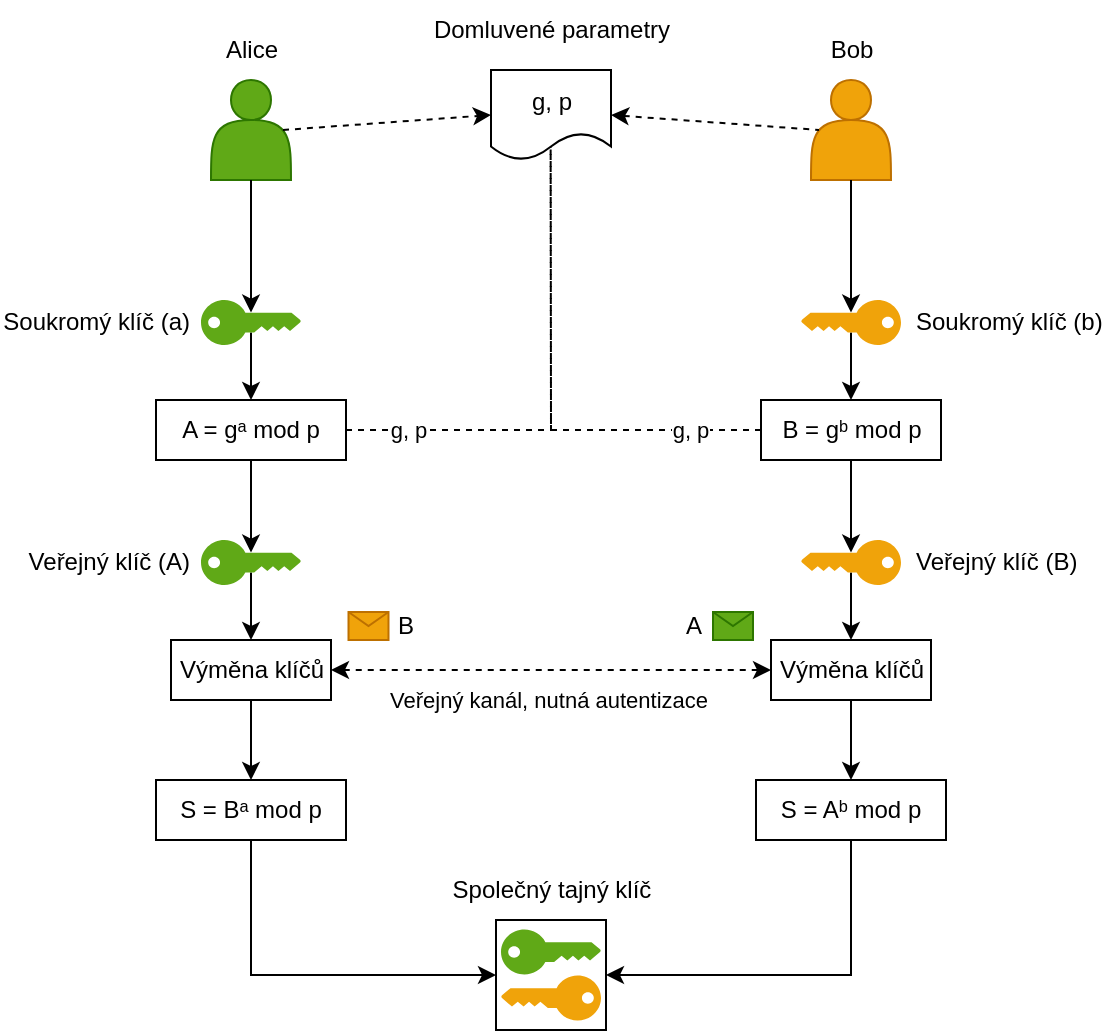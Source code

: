 <mxfile version="23.0.2" type="device">
  <diagram name="Stránka-1" id="UcgAVsdWYJ2KVhSOeVh8">
    <mxGraphModel dx="1434" dy="844" grid="1" gridSize="10" guides="1" tooltips="1" connect="1" arrows="1" fold="1" page="1" pageScale="1" pageWidth="827" pageHeight="1169" math="0" shadow="0">
      <root>
        <mxCell id="0" />
        <mxCell id="1" parent="0" />
        <mxCell id="MKR4KYmzTDLIVdrxSzQh-5" value="" style="shape=actor;whiteSpace=wrap;html=1;fillColor=#60a917;fontColor=#000000;strokeColor=#2D7600;" parent="1" vertex="1">
          <mxGeometry x="243.5" y="160" width="40" height="50" as="geometry" />
        </mxCell>
        <mxCell id="MKR4KYmzTDLIVdrxSzQh-6" value="" style="shape=actor;whiteSpace=wrap;html=1;fillColor=#f0a30a;fontColor=#000000;strokeColor=#BD7000;" parent="1" vertex="1">
          <mxGeometry x="543.5" y="160" width="40" height="50" as="geometry" />
        </mxCell>
        <mxCell id="MKR4KYmzTDLIVdrxSzQh-7" value="Alice" style="text;html=1;strokeColor=none;fillColor=none;align=center;verticalAlign=middle;whiteSpace=wrap;rounded=0;fontColor=#000000;" parent="1" vertex="1">
          <mxGeometry x="233.5" y="130" width="60" height="30" as="geometry" />
        </mxCell>
        <mxCell id="MKR4KYmzTDLIVdrxSzQh-8" value="Bob" style="text;html=1;strokeColor=none;fillColor=none;align=center;verticalAlign=middle;whiteSpace=wrap;rounded=0;fontColor=#000000;" parent="1" vertex="1">
          <mxGeometry x="533.5" y="130" width="60" height="30" as="geometry" />
        </mxCell>
        <mxCell id="T-o_jYCseWVHo9NFup5D-1" value="g, p" style="shape=document;whiteSpace=wrap;html=1;boundedLbl=1;fontColor=#000000;" parent="1" vertex="1">
          <mxGeometry x="383.5" y="155" width="60" height="45" as="geometry" />
        </mxCell>
        <mxCell id="T-o_jYCseWVHo9NFup5D-2" value="Domluvené parametry" style="text;html=1;strokeColor=none;fillColor=none;align=center;verticalAlign=middle;whiteSpace=wrap;rounded=0;fontColor=#000000;" parent="1" vertex="1">
          <mxGeometry x="343.5" y="120" width="140" height="30" as="geometry" />
        </mxCell>
        <mxCell id="T-o_jYCseWVHo9NFup5D-4" value="" style="endArrow=none;dashed=1;html=1;rounded=0;entryX=0.1;entryY=0.5;entryDx=0;entryDy=0;exitX=1;exitY=0.5;exitDx=0;exitDy=0;entryPerimeter=0;endFill=0;startArrow=classic;startFill=1;fontColor=#000000;" parent="1" source="T-o_jYCseWVHo9NFup5D-1" target="MKR4KYmzTDLIVdrxSzQh-6" edge="1">
          <mxGeometry width="50" height="50" relative="1" as="geometry">
            <mxPoint x="353.5" y="270" as="sourcePoint" />
            <mxPoint x="403.5" y="220" as="targetPoint" />
          </mxGeometry>
        </mxCell>
        <mxCell id="T-o_jYCseWVHo9NFup5D-5" value="" style="endArrow=classic;dashed=1;html=1;rounded=0;exitX=0.9;exitY=0.5;exitDx=0;exitDy=0;exitPerimeter=0;entryX=0;entryY=0.5;entryDx=0;entryDy=0;endFill=1;fontColor=#000000;" parent="1" source="MKR4KYmzTDLIVdrxSzQh-5" target="T-o_jYCseWVHo9NFup5D-1" edge="1">
          <mxGeometry width="50" height="50" relative="1" as="geometry">
            <mxPoint x="353.5" y="270" as="sourcePoint" />
            <mxPoint x="403.5" y="220" as="targetPoint" />
          </mxGeometry>
        </mxCell>
        <mxCell id="T-o_jYCseWVHo9NFup5D-14" style="edgeStyle=orthogonalEdgeStyle;rounded=0;orthogonalLoop=1;jettySize=auto;html=1;exitX=0.5;exitY=0.72;exitDx=0;exitDy=0;exitPerimeter=0;entryX=0.5;entryY=0;entryDx=0;entryDy=0;fontColor=#000000;" parent="1" source="T-o_jYCseWVHo9NFup5D-6" edge="1">
          <mxGeometry relative="1" as="geometry">
            <mxPoint x="263.5" y="320" as="targetPoint" />
          </mxGeometry>
        </mxCell>
        <mxCell id="T-o_jYCseWVHo9NFup5D-6" value="Soukromý klíč (a)" style="points=[[0,0.5,0],[0.24,0,0],[0.5,0.28,0],[0.995,0.475,0],[0.5,0.72,0],[0.24,1,0]];verticalLabelPosition=middle;sketch=0;html=1;verticalAlign=middle;aspect=fixed;align=right;pointerEvents=1;shape=mxgraph.cisco19.key;fillColor=#60a917;strokeColor=#2D7600;fontColor=#000000;labelPosition=left;spacingRight=5;spacingLeft=5;" parent="1" vertex="1">
          <mxGeometry x="238.5" y="270" width="50" height="22.5" as="geometry" />
        </mxCell>
        <mxCell id="T-o_jYCseWVHo9NFup5D-7" value="" style="endArrow=none;html=1;rounded=0;entryX=0.5;entryY=1;entryDx=0;entryDy=0;exitX=0.5;exitY=0.28;exitDx=0;exitDy=0;exitPerimeter=0;endFill=0;startArrow=classic;startFill=1;fontColor=#000000;" parent="1" source="T-o_jYCseWVHo9NFup5D-6" target="MKR4KYmzTDLIVdrxSzQh-5" edge="1">
          <mxGeometry width="50" height="50" relative="1" as="geometry">
            <mxPoint x="203.5" y="370" as="sourcePoint" />
            <mxPoint x="253.5" y="320" as="targetPoint" />
          </mxGeometry>
        </mxCell>
        <mxCell id="T-o_jYCseWVHo9NFup5D-15" style="edgeStyle=orthogonalEdgeStyle;rounded=0;orthogonalLoop=1;jettySize=auto;html=1;exitX=0.5;exitY=0.72;exitDx=0;exitDy=0;exitPerimeter=0;entryX=0.5;entryY=0;entryDx=0;entryDy=0;fontColor=#000000;" parent="1" source="T-o_jYCseWVHo9NFup5D-8" edge="1">
          <mxGeometry relative="1" as="geometry">
            <mxPoint x="563.5" y="320" as="targetPoint" />
          </mxGeometry>
        </mxCell>
        <mxCell id="T-o_jYCseWVHo9NFup5D-8" value="&lt;font style=&quot;font-size: 12px;&quot;&gt;Soukromý klíč (b)&lt;/font&gt;" style="points=[[0,0.5,0],[0.24,0,0],[0.5,0.28,0],[0.995,0.475,0],[0.5,0.72,0],[0.24,1,0]];verticalLabelPosition=middle;sketch=0;html=1;verticalAlign=middle;aspect=fixed;align=left;pointerEvents=1;shape=mxgraph.cisco19.key;fillColor=#f0a30a;strokeColor=#BD7000;fontColor=#000000;labelPosition=right;fontSize=12;spacingRight=5;spacingLeft=5;flipH=1;" parent="1" vertex="1">
          <mxGeometry x="538.5" y="270" width="50" height="22.5" as="geometry" />
        </mxCell>
        <mxCell id="T-o_jYCseWVHo9NFup5D-9" style="edgeStyle=orthogonalEdgeStyle;rounded=0;orthogonalLoop=1;jettySize=auto;html=1;exitX=0.5;exitY=1;exitDx=0;exitDy=0;entryX=0.5;entryY=0.28;entryDx=0;entryDy=0;entryPerimeter=0;endArrow=classic;endFill=1;fontColor=#000000;" parent="1" source="MKR4KYmzTDLIVdrxSzQh-6" target="T-o_jYCseWVHo9NFup5D-8" edge="1">
          <mxGeometry relative="1" as="geometry" />
        </mxCell>
        <mxCell id="T-o_jYCseWVHo9NFup5D-18" value="" style="endArrow=none;dashed=1;html=1;rounded=0;entryX=0.497;entryY=0.884;entryDx=0;entryDy=0;entryPerimeter=0;exitX=1;exitY=0.5;exitDx=0;exitDy=0;fontColor=#000000;" parent="1" source="T-o_jYCseWVHo9NFup5D-19" target="T-o_jYCseWVHo9NFup5D-1" edge="1">
          <mxGeometry width="50" height="50" relative="1" as="geometry">
            <mxPoint x="323.5" y="315" as="sourcePoint" />
            <mxPoint x="363.5" y="280" as="targetPoint" />
            <Array as="points">
              <mxPoint x="413.5" y="335" />
            </Array>
          </mxGeometry>
        </mxCell>
        <mxCell id="T-o_jYCseWVHo9NFup5D-23" value="g, p" style="edgeLabel;html=1;align=center;verticalAlign=middle;resizable=0;points=[];fontColor=#000000;" parent="T-o_jYCseWVHo9NFup5D-18" vertex="1" connectable="0">
          <mxGeometry x="-0.631" y="-1" relative="1" as="geometry">
            <mxPoint x="-14" y="-1" as="offset" />
          </mxGeometry>
        </mxCell>
        <mxCell id="T-o_jYCseWVHo9NFup5D-19" value="A = gᵃ mod p" style="rounded=0;whiteSpace=wrap;html=1;fontColor=#000000;" parent="1" vertex="1">
          <mxGeometry x="216" y="320" width="95" height="30" as="geometry" />
        </mxCell>
        <mxCell id="T-o_jYCseWVHo9NFup5D-20" value="B = gᵇ mod p" style="rounded=0;whiteSpace=wrap;html=1;fontColor=#000000;" parent="1" vertex="1">
          <mxGeometry x="518.5" y="320" width="90" height="30" as="geometry" />
        </mxCell>
        <mxCell id="T-o_jYCseWVHo9NFup5D-39" style="edgeStyle=orthogonalEdgeStyle;rounded=0;orthogonalLoop=1;jettySize=auto;html=1;exitX=0.5;exitY=0.72;exitDx=0;exitDy=0;exitPerimeter=0;entryX=0.5;entryY=0;entryDx=0;entryDy=0;fontColor=#000000;" parent="1" source="T-o_jYCseWVHo9NFup5D-28" target="T-o_jYCseWVHo9NFup5D-38" edge="1">
          <mxGeometry relative="1" as="geometry" />
        </mxCell>
        <mxCell id="T-o_jYCseWVHo9NFup5D-28" value="&lt;font style=&quot;font-size: 12px;&quot;&gt;Veřejný klíč (B)&lt;/font&gt;" style="points=[[0,0.5,0],[0.24,0,0],[0.5,0.28,0],[0.995,0.475,0],[0.5,0.72,0],[0.24,1,0]];verticalLabelPosition=middle;sketch=0;html=1;verticalAlign=middle;aspect=fixed;align=left;pointerEvents=1;shape=mxgraph.cisco19.key;fillColor=#f0a30a;strokeColor=#BD7000;fontColor=#000000;labelPosition=right;fontSize=12;spacingRight=5;spacingLeft=5;flipV=0;flipH=1;" parent="1" vertex="1">
          <mxGeometry x="538.5" y="390" width="50" height="22.5" as="geometry" />
        </mxCell>
        <mxCell id="T-o_jYCseWVHo9NFup5D-21" value="" style="endArrow=none;dashed=1;html=1;rounded=0;entryX=0.497;entryY=0.858;entryDx=0;entryDy=0;entryPerimeter=0;exitX=0;exitY=0.5;exitDx=0;exitDy=0;fontColor=#000000;" parent="1" source="T-o_jYCseWVHo9NFup5D-20" target="T-o_jYCseWVHo9NFup5D-1" edge="1">
          <mxGeometry width="50" height="50" relative="1" as="geometry">
            <mxPoint x="363.5" y="310" as="sourcePoint" />
            <mxPoint x="413.5" y="260" as="targetPoint" />
            <Array as="points">
              <mxPoint x="413.5" y="335" />
            </Array>
          </mxGeometry>
        </mxCell>
        <mxCell id="T-o_jYCseWVHo9NFup5D-24" value="g, p" style="edgeLabel;html=1;align=center;verticalAlign=middle;resizable=0;points=[];fontColor=#000000;" parent="T-o_jYCseWVHo9NFup5D-21" vertex="1" connectable="0">
          <mxGeometry x="-0.72" y="2" relative="1" as="geometry">
            <mxPoint x="-1" y="-2" as="offset" />
          </mxGeometry>
        </mxCell>
        <mxCell id="T-o_jYCseWVHo9NFup5D-40" style="edgeStyle=orthogonalEdgeStyle;rounded=0;orthogonalLoop=1;jettySize=auto;html=1;exitX=0.5;exitY=0.72;exitDx=0;exitDy=0;exitPerimeter=0;entryX=0.5;entryY=0;entryDx=0;entryDy=0;fontColor=#000000;" parent="1" source="T-o_jYCseWVHo9NFup5D-26" target="T-o_jYCseWVHo9NFup5D-37" edge="1">
          <mxGeometry relative="1" as="geometry" />
        </mxCell>
        <mxCell id="T-o_jYCseWVHo9NFup5D-26" value="Veřejný klíč (A)" style="points=[[0,0.5,0],[0.24,0,0],[0.5,0.28,0],[0.995,0.475,0],[0.5,0.72,0],[0.24,1,0]];verticalLabelPosition=middle;sketch=0;html=1;verticalAlign=middle;aspect=fixed;align=right;pointerEvents=1;shape=mxgraph.cisco19.key;fillColor=#60a917;strokeColor=#2D7600;fontColor=#000000;labelPosition=left;spacingRight=5;spacingLeft=5;" parent="1" vertex="1">
          <mxGeometry x="238.5" y="390" width="50" height="22.5" as="geometry" />
        </mxCell>
        <mxCell id="T-o_jYCseWVHo9NFup5D-29" style="edgeStyle=orthogonalEdgeStyle;rounded=0;orthogonalLoop=1;jettySize=auto;html=1;exitX=0.5;exitY=1;exitDx=0;exitDy=0;entryX=0.5;entryY=0.28;entryDx=0;entryDy=0;entryPerimeter=0;fontColor=#000000;" parent="1" source="T-o_jYCseWVHo9NFup5D-20" target="T-o_jYCseWVHo9NFup5D-28" edge="1">
          <mxGeometry relative="1" as="geometry" />
        </mxCell>
        <mxCell id="T-o_jYCseWVHo9NFup5D-53" style="edgeStyle=orthogonalEdgeStyle;rounded=0;orthogonalLoop=1;jettySize=auto;html=1;exitX=0.5;exitY=1;exitDx=0;exitDy=0;entryX=0;entryY=0.5;entryDx=0;entryDy=0;fontColor=#000000;" parent="1" source="T-o_jYCseWVHo9NFup5D-35" target="T-o_jYCseWVHo9NFup5D-50" edge="1">
          <mxGeometry relative="1" as="geometry" />
        </mxCell>
        <mxCell id="T-o_jYCseWVHo9NFup5D-35" value="S = Bᵃ mod p" style="rounded=0;whiteSpace=wrap;fontColor=#000000;" parent="1" vertex="1">
          <mxGeometry x="216" y="510" width="95" height="30" as="geometry" />
        </mxCell>
        <mxCell id="T-o_jYCseWVHo9NFup5D-36" style="edgeStyle=orthogonalEdgeStyle;rounded=0;orthogonalLoop=1;jettySize=auto;html=1;exitX=0.5;exitY=1;exitDx=0;exitDy=0;entryX=0.5;entryY=0.28;entryDx=0;entryDy=0;entryPerimeter=0;fontColor=#000000;" parent="1" source="T-o_jYCseWVHo9NFup5D-19" target="T-o_jYCseWVHo9NFup5D-26" edge="1">
          <mxGeometry relative="1" as="geometry">
            <Array as="points">
              <mxPoint x="263.5" y="380" />
              <mxPoint x="263.5" y="380" />
            </Array>
          </mxGeometry>
        </mxCell>
        <mxCell id="T-o_jYCseWVHo9NFup5D-44" style="edgeStyle=orthogonalEdgeStyle;rounded=0;orthogonalLoop=1;jettySize=auto;html=1;exitX=0.5;exitY=1;exitDx=0;exitDy=0;entryX=0.5;entryY=0;entryDx=0;entryDy=0;fontColor=#000000;" parent="1" source="T-o_jYCseWVHo9NFup5D-37" target="T-o_jYCseWVHo9NFup5D-35" edge="1">
          <mxGeometry relative="1" as="geometry" />
        </mxCell>
        <mxCell id="T-o_jYCseWVHo9NFup5D-37" value="Výměna klíčů" style="rounded=0;whiteSpace=wrap;html=1;fontColor=#000000;" parent="1" vertex="1">
          <mxGeometry x="223.5" y="440" width="80" height="30" as="geometry" />
        </mxCell>
        <mxCell id="T-o_jYCseWVHo9NFup5D-47" style="edgeStyle=orthogonalEdgeStyle;rounded=0;orthogonalLoop=1;jettySize=auto;html=1;exitX=0.5;exitY=1;exitDx=0;exitDy=0;entryX=0.5;entryY=0;entryDx=0;entryDy=0;fontColor=#000000;" parent="1" source="T-o_jYCseWVHo9NFup5D-38" target="T-o_jYCseWVHo9NFup5D-46" edge="1">
          <mxGeometry relative="1" as="geometry" />
        </mxCell>
        <mxCell id="T-o_jYCseWVHo9NFup5D-38" value="Výměna klíčů" style="rounded=0;whiteSpace=wrap;html=1;fontColor=#000000;" parent="1" vertex="1">
          <mxGeometry x="523.5" y="440" width="80" height="30" as="geometry" />
        </mxCell>
        <mxCell id="T-o_jYCseWVHo9NFup5D-41" value="" style="endArrow=classic;html=1;rounded=0;startArrow=classic;startFill=1;dashed=1;entryX=0;entryY=0.5;entryDx=0;entryDy=0;exitX=1;exitY=0.5;exitDx=0;exitDy=0;fontColor=#000000;" parent="1" source="T-o_jYCseWVHo9NFup5D-37" target="T-o_jYCseWVHo9NFup5D-38" edge="1">
          <mxGeometry relative="1" as="geometry">
            <mxPoint x="343.5" y="460" as="sourcePoint" />
            <mxPoint x="443.5" y="460" as="targetPoint" />
          </mxGeometry>
        </mxCell>
        <mxCell id="T-o_jYCseWVHo9NFup5D-42" value="A" style="shape=message;html=1;outlineConnect=0;fillColor=#60a917;fontColor=#000000;strokeColor=#2D7600;labelPosition=left;verticalLabelPosition=middle;align=right;verticalAlign=middle;spacingRight=5;" parent="T-o_jYCseWVHo9NFup5D-41" vertex="1">
          <mxGeometry width="20" height="14" relative="1" as="geometry">
            <mxPoint x="81" y="-29" as="offset" />
          </mxGeometry>
        </mxCell>
        <mxCell id="T-o_jYCseWVHo9NFup5D-56" value="Veřejný kanál, nutná autentizace" style="edgeLabel;html=1;align=center;verticalAlign=middle;resizable=0;points=[];fontColor=#000000;" parent="T-o_jYCseWVHo9NFup5D-41" vertex="1" connectable="0">
          <mxGeometry x="-0.013" y="1" relative="1" as="geometry">
            <mxPoint y="16" as="offset" />
          </mxGeometry>
        </mxCell>
        <mxCell id="T-o_jYCseWVHo9NFup5D-43" value="B" style="shape=message;html=1;outlineConnect=0;fillColor=#f0a30a;fontColor=#000000;strokeColor=#BD7000;labelPosition=right;verticalLabelPosition=middle;align=left;verticalAlign=middle;spacing=0;spacingLeft=5;" parent="1" vertex="1">
          <mxGeometry x="312.25" y="426" width="20" height="14" as="geometry" />
        </mxCell>
        <mxCell id="T-o_jYCseWVHo9NFup5D-54" style="edgeStyle=orthogonalEdgeStyle;rounded=0;orthogonalLoop=1;jettySize=auto;html=1;exitX=0.5;exitY=1;exitDx=0;exitDy=0;entryX=1;entryY=0.5;entryDx=0;entryDy=0;fontColor=#000000;" parent="1" source="T-o_jYCseWVHo9NFup5D-46" target="T-o_jYCseWVHo9NFup5D-50" edge="1">
          <mxGeometry relative="1" as="geometry" />
        </mxCell>
        <mxCell id="T-o_jYCseWVHo9NFup5D-46" value="S = Aᵇ mod p" style="rounded=0;whiteSpace=wrap;fontColor=#000000;" parent="1" vertex="1">
          <mxGeometry x="516" y="510" width="95" height="30" as="geometry" />
        </mxCell>
        <mxCell id="T-o_jYCseWVHo9NFup5D-51" value="" style="group;spacingTop=1;verticalAlign=middle;labelPosition=center;verticalLabelPosition=top;align=center;fontColor=#000000;" parent="1" vertex="1" connectable="0">
          <mxGeometry x="386" y="580" width="55" height="55" as="geometry" />
        </mxCell>
        <mxCell id="T-o_jYCseWVHo9NFup5D-50" value="" style="whiteSpace=wrap;aspect=fixed;labelPosition=center;verticalLabelPosition=bottom;align=center;verticalAlign=top;spacingBottom=0;horizontal=1;fontColor=#000000;" parent="T-o_jYCseWVHo9NFup5D-51" vertex="1">
          <mxGeometry width="55" height="55" as="geometry" />
        </mxCell>
        <mxCell id="T-o_jYCseWVHo9NFup5D-48" value="" style="points=[[0,0.5,0],[0.24,0,0],[0.5,0.28,0],[0.995,0.475,0],[0.5,0.72,0],[0.24,1,0]];verticalLabelPosition=middle;sketch=0;html=1;verticalAlign=middle;aspect=fixed;align=right;pointerEvents=1;shape=mxgraph.cisco19.key;fillColor=#60a917;strokeColor=#2D7600;fontColor=#000000;labelPosition=left;spacingRight=5;spacingLeft=5;" parent="T-o_jYCseWVHo9NFup5D-51" vertex="1">
          <mxGeometry x="2.5" y="4.75" width="50" height="22.5" as="geometry" />
        </mxCell>
        <mxCell id="T-o_jYCseWVHo9NFup5D-49" value="" style="points=[[0,0.5,0],[0.24,0,0],[0.5,0.28,0],[0.995,0.475,0],[0.5,0.72,0],[0.24,1,0]];verticalLabelPosition=middle;sketch=0;html=1;verticalAlign=middle;aspect=fixed;align=left;pointerEvents=1;shape=mxgraph.cisco19.key;fillColor=#f0a30a;strokeColor=#BD7000;fontColor=#000000;labelPosition=right;fontSize=12;spacingRight=5;spacingLeft=5;flipV=0;flipH=1;" parent="T-o_jYCseWVHo9NFup5D-51" vertex="1">
          <mxGeometry x="2.5" y="27.75" width="50" height="22.5" as="geometry" />
        </mxCell>
        <mxCell id="T-o_jYCseWVHo9NFup5D-55" value="Společný tajný klíč" style="text;html=1;strokeColor=none;fillColor=none;align=center;verticalAlign=middle;whiteSpace=wrap;rounded=0;fontColor=#000000;" parent="1" vertex="1">
          <mxGeometry x="353.5" y="550" width="120" height="30" as="geometry" />
        </mxCell>
      </root>
    </mxGraphModel>
  </diagram>
</mxfile>
